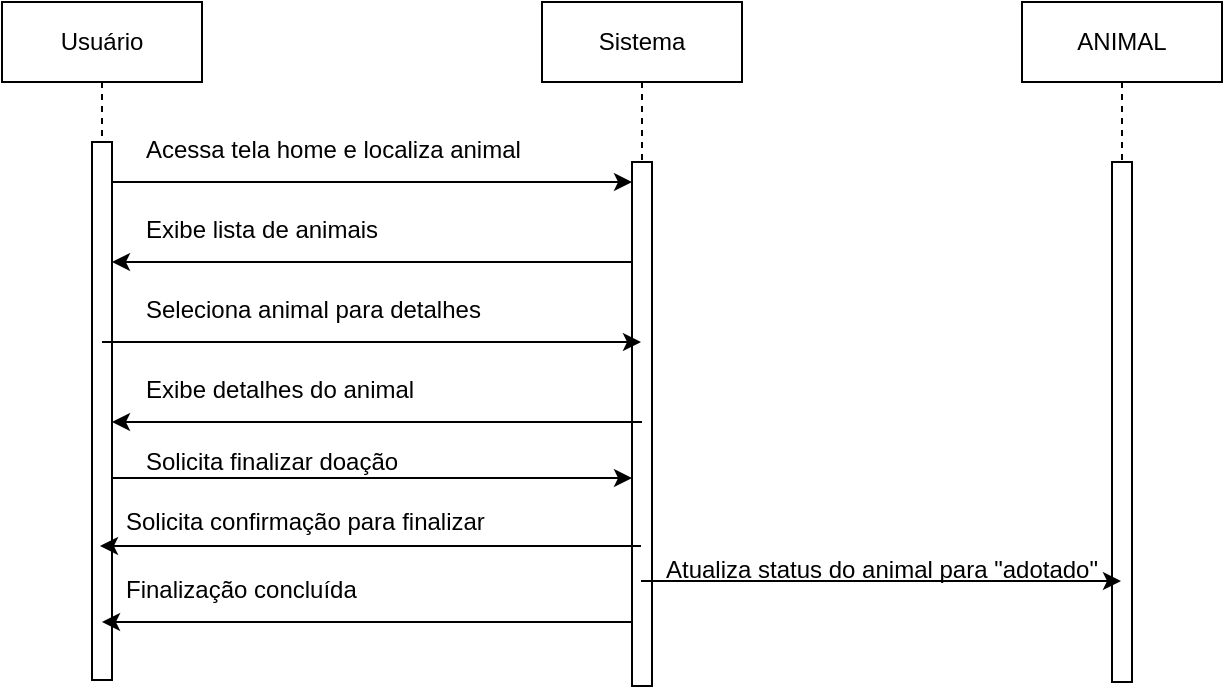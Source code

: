 <mxfile version="24.7.17">
  <diagram name="Page-1" id="2YBvvXClWsGukQMizWep">
    <mxGraphModel dx="588" dy="459" grid="1" gridSize="10" guides="1" tooltips="1" connect="1" arrows="1" fold="1" page="0" pageScale="1" pageWidth="850" pageHeight="1100" math="0" shadow="0">
      <root>
        <mxCell id="0" />
        <mxCell id="1" parent="0" />
        <mxCell id="TgN__DmX92jdRZPK4-3S-1" value="Usuário" style="shape=umlLifeline;perimeter=lifelinePerimeter;whiteSpace=wrap;html=1;container=0;dropTarget=0;collapsible=0;recursiveResize=0;outlineConnect=0;portConstraint=eastwest;newEdgeStyle={&quot;edgeStyle&quot;:&quot;elbowEdgeStyle&quot;,&quot;elbow&quot;:&quot;vertical&quot;,&quot;curved&quot;:0,&quot;rounded&quot;:0};" parent="1" vertex="1">
          <mxGeometry x="40" y="40" width="100" height="339" as="geometry" />
        </mxCell>
        <mxCell id="TgN__DmX92jdRZPK4-3S-2" value="" style="html=1;points=[];perimeter=orthogonalPerimeter;outlineConnect=0;targetShapes=umlLifeline;portConstraint=eastwest;newEdgeStyle={&quot;edgeStyle&quot;:&quot;elbowEdgeStyle&quot;,&quot;elbow&quot;:&quot;vertical&quot;,&quot;curved&quot;:0,&quot;rounded&quot;:0};" parent="TgN__DmX92jdRZPK4-3S-1" vertex="1">
          <mxGeometry x="45" y="70" width="10" height="269" as="geometry" />
        </mxCell>
        <mxCell id="TgN__DmX92jdRZPK4-3S-3" value="Sistema" style="shape=umlLifeline;perimeter=lifelinePerimeter;whiteSpace=wrap;html=1;container=0;dropTarget=0;collapsible=0;recursiveResize=0;outlineConnect=0;portConstraint=eastwest;newEdgeStyle={&quot;edgeStyle&quot;:&quot;elbowEdgeStyle&quot;,&quot;elbow&quot;:&quot;vertical&quot;,&quot;curved&quot;:0,&quot;rounded&quot;:0};" parent="1" vertex="1">
          <mxGeometry x="310" y="40" width="100" height="342" as="geometry" />
        </mxCell>
        <mxCell id="TgN__DmX92jdRZPK4-3S-4" value="" style="html=1;points=[];perimeter=orthogonalPerimeter;outlineConnect=0;targetShapes=umlLifeline;portConstraint=eastwest;newEdgeStyle={&quot;edgeStyle&quot;:&quot;elbowEdgeStyle&quot;,&quot;elbow&quot;:&quot;vertical&quot;,&quot;curved&quot;:0,&quot;rounded&quot;:0};" parent="TgN__DmX92jdRZPK4-3S-3" vertex="1">
          <mxGeometry x="45" y="80" width="10" height="262" as="geometry" />
        </mxCell>
        <mxCell id="TgN__DmX92jdRZPK4-3S-5" value="" style="endArrow=classic;html=1;rounded=0;" parent="1" target="TgN__DmX92jdRZPK4-3S-4" edge="1">
          <mxGeometry width="50" height="50" relative="1" as="geometry">
            <mxPoint x="95" y="130" as="sourcePoint" />
            <mxPoint x="325" y="130" as="targetPoint" />
          </mxGeometry>
        </mxCell>
        <mxCell id="TgN__DmX92jdRZPK4-3S-6" value="Acessa tela home e localiza animal" style="text;whiteSpace=wrap;html=1;" parent="1" vertex="1">
          <mxGeometry x="110" y="100" width="203" height="40" as="geometry" />
        </mxCell>
        <mxCell id="TgN__DmX92jdRZPK4-3S-7" value="" style="endArrow=classic;html=1;rounded=0;" parent="1" source="TgN__DmX92jdRZPK4-3S-4" edge="1">
          <mxGeometry width="50" height="50" relative="1" as="geometry">
            <mxPoint x="325" y="170" as="sourcePoint" />
            <mxPoint x="95" y="170" as="targetPoint" />
          </mxGeometry>
        </mxCell>
        <mxCell id="TgN__DmX92jdRZPK4-3S-8" value="Exibe lista de animais" style="text;whiteSpace=wrap;html=1;" parent="1" vertex="1">
          <mxGeometry x="110" y="140" width="160" height="40" as="geometry" />
        </mxCell>
        <mxCell id="TgN__DmX92jdRZPK4-3S-9" value="" style="endArrow=classic;html=1;rounded=0;" parent="1" edge="1">
          <mxGeometry width="50" height="50" relative="1" as="geometry">
            <mxPoint x="90" y="210" as="sourcePoint" />
            <mxPoint x="359.5" y="210" as="targetPoint" />
          </mxGeometry>
        </mxCell>
        <mxCell id="TgN__DmX92jdRZPK4-3S-10" value=" Seleciona animal para detalhes" style="text;whiteSpace=wrap;html=1;" parent="1" vertex="1">
          <mxGeometry x="110" y="180" width="240" height="40" as="geometry" />
        </mxCell>
        <mxCell id="TgN__DmX92jdRZPK4-3S-11" value="" style="endArrow=classic;html=1;rounded=0;" parent="1" edge="1">
          <mxGeometry width="50" height="50" relative="1" as="geometry">
            <mxPoint x="360" y="250" as="sourcePoint" />
            <mxPoint x="95" y="250" as="targetPoint" />
          </mxGeometry>
        </mxCell>
        <mxCell id="TgN__DmX92jdRZPK4-3S-12" value="Exibe detalhes do animal" style="text;whiteSpace=wrap;html=1;" parent="1" vertex="1">
          <mxGeometry x="110" y="220" width="260" height="20" as="geometry" />
        </mxCell>
        <mxCell id="TgN__DmX92jdRZPK4-3S-14" value="Solicita finalizar doação" style="text;whiteSpace=wrap;html=1;" parent="1" vertex="1">
          <mxGeometry x="110" y="256" width="290" height="40" as="geometry" />
        </mxCell>
        <mxCell id="TgN__DmX92jdRZPK4-3S-17" value="" style="endArrow=classic;html=1;rounded=0;" parent="1" edge="1">
          <mxGeometry width="50" height="50" relative="1" as="geometry">
            <mxPoint x="359.5" y="312" as="sourcePoint" />
            <mxPoint x="89" y="312" as="targetPoint" />
          </mxGeometry>
        </mxCell>
        <mxCell id="TgN__DmX92jdRZPK4-3S-18" value="Solicita confirmação para finalizar" style="text;whiteSpace=wrap;html=1;" parent="1" vertex="1">
          <mxGeometry x="100" y="286" width="270" height="40" as="geometry" />
        </mxCell>
        <mxCell id="H6Y2OoQNEFdDWvYsKMwl-1" value="ANIMAL" style="shape=umlLifeline;perimeter=lifelinePerimeter;whiteSpace=wrap;html=1;container=0;dropTarget=0;collapsible=0;recursiveResize=0;outlineConnect=0;portConstraint=eastwest;newEdgeStyle={&quot;edgeStyle&quot;:&quot;elbowEdgeStyle&quot;,&quot;elbow&quot;:&quot;vertical&quot;,&quot;curved&quot;:0,&quot;rounded&quot;:0};" vertex="1" parent="1">
          <mxGeometry x="550" y="40" width="100" height="340" as="geometry" />
        </mxCell>
        <mxCell id="H6Y2OoQNEFdDWvYsKMwl-2" value="" style="html=1;points=[];perimeter=orthogonalPerimeter;outlineConnect=0;targetShapes=umlLifeline;portConstraint=eastwest;newEdgeStyle={&quot;edgeStyle&quot;:&quot;elbowEdgeStyle&quot;,&quot;elbow&quot;:&quot;vertical&quot;,&quot;curved&quot;:0,&quot;rounded&quot;:0};" vertex="1" parent="H6Y2OoQNEFdDWvYsKMwl-1">
          <mxGeometry x="45" y="80" width="10" height="260" as="geometry" />
        </mxCell>
        <mxCell id="H6Y2OoQNEFdDWvYsKMwl-3" value="" style="endArrow=classic;html=1;rounded=0;" edge="1" parent="1">
          <mxGeometry width="50" height="50" relative="1" as="geometry">
            <mxPoint x="95" y="278" as="sourcePoint" />
            <mxPoint x="355" y="278" as="targetPoint" />
          </mxGeometry>
        </mxCell>
        <mxCell id="H6Y2OoQNEFdDWvYsKMwl-5" value="Atualiza status do animal para &quot;adotado&quot;" style="text;whiteSpace=wrap;" vertex="1" parent="1">
          <mxGeometry x="370" y="310" width="250" height="40" as="geometry" />
        </mxCell>
        <mxCell id="H6Y2OoQNEFdDWvYsKMwl-7" value="" style="endArrow=classic;html=1;rounded=0;" edge="1" parent="1">
          <mxGeometry width="50" height="50" relative="1" as="geometry">
            <mxPoint x="359.5" y="329.5" as="sourcePoint" />
            <mxPoint x="599.5" y="329.5" as="targetPoint" />
          </mxGeometry>
        </mxCell>
        <mxCell id="H6Y2OoQNEFdDWvYsKMwl-8" value="Finalização concluída" style="text;whiteSpace=wrap;" vertex="1" parent="1">
          <mxGeometry x="100" y="320" width="150" height="40" as="geometry" />
        </mxCell>
        <mxCell id="H6Y2OoQNEFdDWvYsKMwl-9" value="" style="endArrow=classic;html=1;rounded=0;" edge="1" parent="1" source="TgN__DmX92jdRZPK4-3S-4">
          <mxGeometry width="50" height="50" relative="1" as="geometry">
            <mxPoint x="350" y="350" as="sourcePoint" />
            <mxPoint x="90" y="350" as="targetPoint" />
          </mxGeometry>
        </mxCell>
      </root>
    </mxGraphModel>
  </diagram>
</mxfile>
